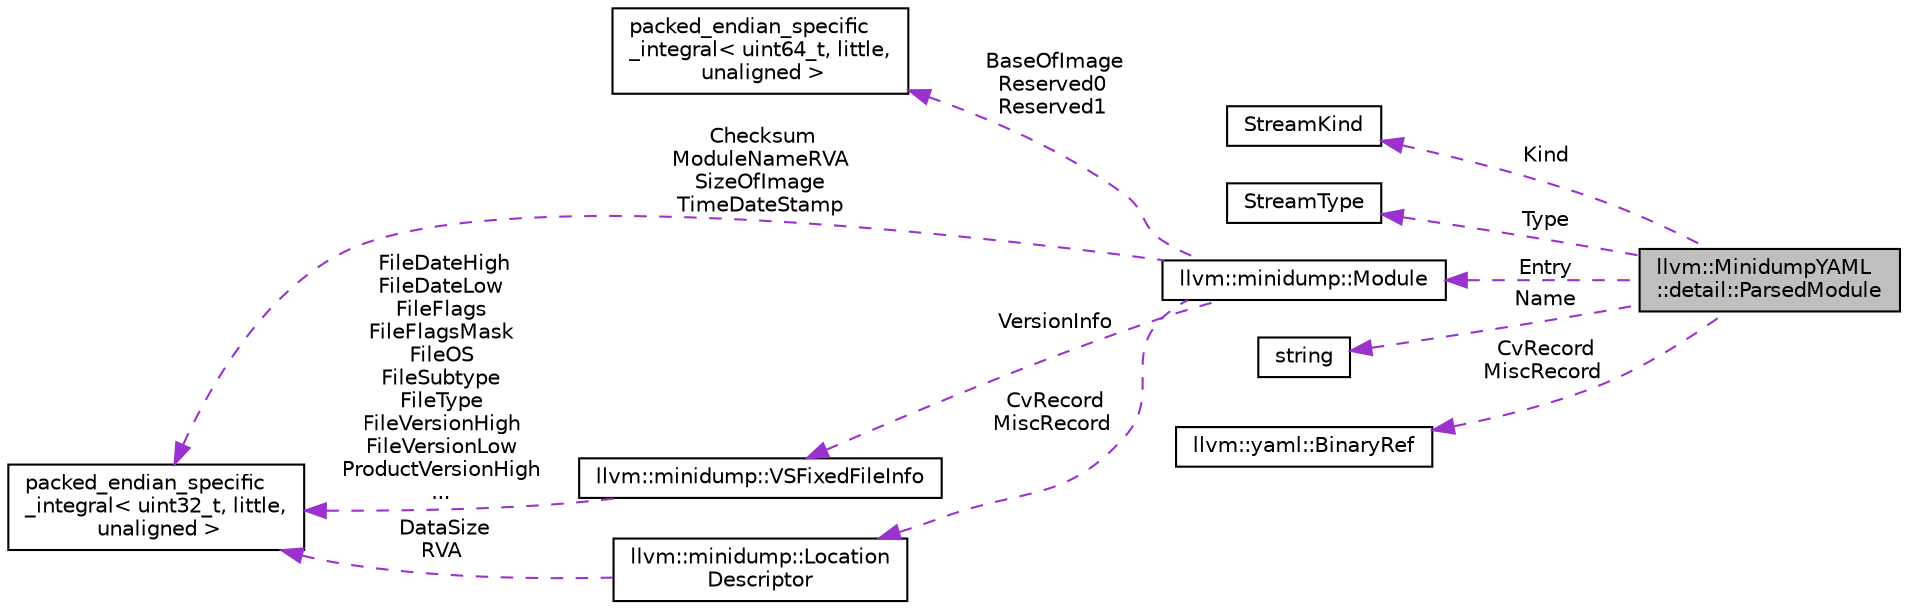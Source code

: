 digraph "llvm::MinidumpYAML::detail::ParsedModule"
{
 // LATEX_PDF_SIZE
  bgcolor="transparent";
  edge [fontname="Helvetica",fontsize="10",labelfontname="Helvetica",labelfontsize="10"];
  node [fontname="Helvetica",fontsize="10",shape="box"];
  rankdir="LR";
  Node1 [label="llvm::MinidumpYAML\l::detail::ParsedModule",height=0.2,width=0.4,color="black", fillcolor="grey75", style="filled", fontcolor="black",tooltip="A structure containing all data belonging to a single minidump module."];
  Node2 -> Node1 [dir="back",color="darkorchid3",fontsize="10",style="dashed",label=" Kind" ,fontname="Helvetica"];
  Node2 [label="StreamKind",height=0.2,width=0.4,color="black",tooltip=" "];
  Node3 -> Node1 [dir="back",color="darkorchid3",fontsize="10",style="dashed",label=" Type" ,fontname="Helvetica"];
  Node3 [label="StreamType",height=0.2,width=0.4,color="black",tooltip=" "];
  Node4 -> Node1 [dir="back",color="darkorchid3",fontsize="10",style="dashed",label=" Entry" ,fontname="Helvetica"];
  Node4 [label="llvm::minidump::Module",height=0.2,width=0.4,color="black",URL="$structllvm_1_1minidump_1_1Module.html",tooltip=" "];
  Node5 -> Node4 [dir="back",color="darkorchid3",fontsize="10",style="dashed",label=" BaseOfImage\nReserved0\nReserved1" ,fontname="Helvetica"];
  Node5 [label="packed_endian_specific\l_integral\< uint64_t, little,\l unaligned \>",height=0.2,width=0.4,color="black",tooltip=" "];
  Node6 -> Node4 [dir="back",color="darkorchid3",fontsize="10",style="dashed",label=" Checksum\nModuleNameRVA\nSizeOfImage\nTimeDateStamp" ,fontname="Helvetica"];
  Node6 [label="packed_endian_specific\l_integral\< uint32_t, little,\l unaligned \>",height=0.2,width=0.4,color="black",tooltip=" "];
  Node7 -> Node4 [dir="back",color="darkorchid3",fontsize="10",style="dashed",label=" VersionInfo" ,fontname="Helvetica"];
  Node7 [label="llvm::minidump::VSFixedFileInfo",height=0.2,width=0.4,color="black",URL="$structllvm_1_1minidump_1_1VSFixedFileInfo.html",tooltip=" "];
  Node6 -> Node7 [dir="back",color="darkorchid3",fontsize="10",style="dashed",label=" FileDateHigh\nFileDateLow\nFileFlags\nFileFlagsMask\nFileOS\nFileSubtype\nFileType\nFileVersionHigh\nFileVersionLow\nProductVersionHigh\n..." ,fontname="Helvetica"];
  Node8 -> Node4 [dir="back",color="darkorchid3",fontsize="10",style="dashed",label=" CvRecord\nMiscRecord" ,fontname="Helvetica"];
  Node8 [label="llvm::minidump::Location\lDescriptor",height=0.2,width=0.4,color="black",URL="$structllvm_1_1minidump_1_1LocationDescriptor.html",tooltip="Specifies the location (and size) of various objects in the minidump file."];
  Node6 -> Node8 [dir="back",color="darkorchid3",fontsize="10",style="dashed",label=" DataSize\nRVA" ,fontname="Helvetica"];
  Node9 -> Node1 [dir="back",color="darkorchid3",fontsize="10",style="dashed",label=" Name" ,fontname="Helvetica"];
  Node9 [label="string",height=0.2,width=0.4,color="black",tooltip=" "];
  Node10 -> Node1 [dir="back",color="darkorchid3",fontsize="10",style="dashed",label=" CvRecord\nMiscRecord" ,fontname="Helvetica"];
  Node10 [label="llvm::yaml::BinaryRef",height=0.2,width=0.4,color="black",URL="$classllvm_1_1yaml_1_1BinaryRef.html",tooltip="Specialized YAMLIO scalar type for representing a binary blob."];
}
